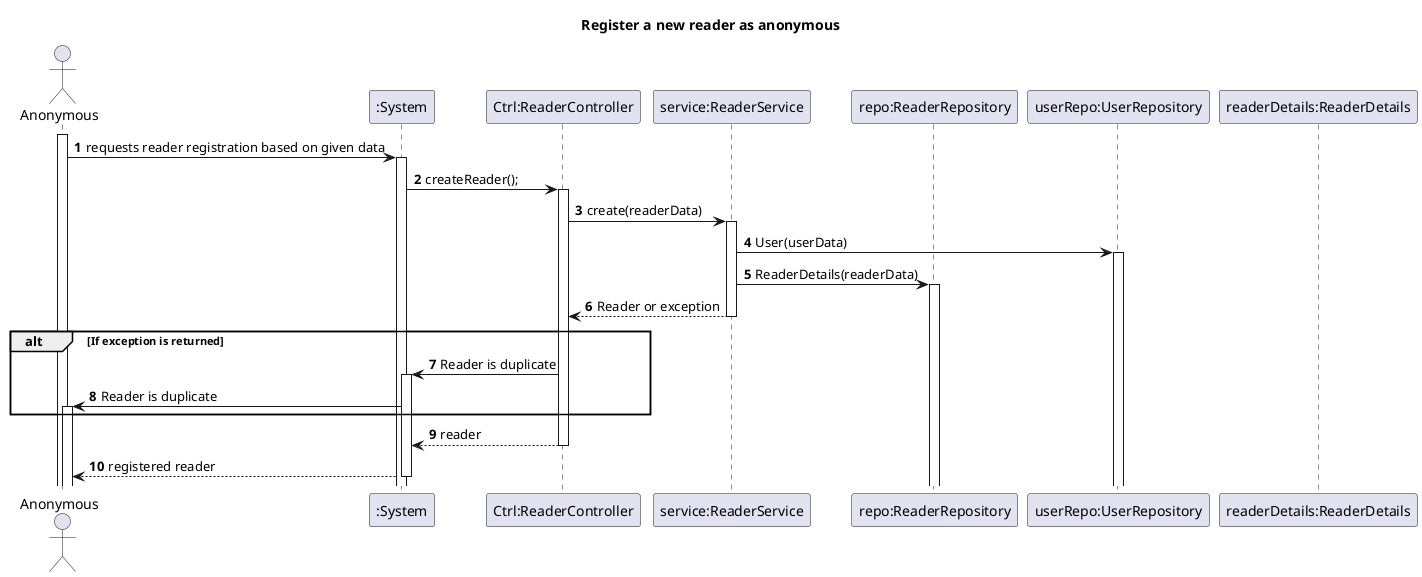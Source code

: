 @startuml
'https://plantuml.com/sequence-diagram
autoactivate on
autonumber

title Register a new reader as anonymous

actor "Anonymous" as Anonymous
participant ":System" as System
participant "Ctrl:ReaderController" as Ctrl
participant "service:ReaderService" as Service
participant "repo:ReaderRepository" as Repo
participant "userRepo:UserRepository" as UserRepository
participant "readerDetails:ReaderDetails" as Reader

activate Anonymous

Anonymous -> System: requests reader registration based on given data

System -> Ctrl: createReader();

Ctrl -> Service: create(readerData)
Service -> UserRepository: User(userData)
Service -> Repo: ReaderDetails(readerData)
Service --> Ctrl: Reader or exception

alt If exception is returned
    Ctrl -> System: Reader is duplicate
    System -> Anonymous: Reader is duplicate
end

Ctrl --> System: reader
System --> Anonymous: registered reader

@enduml
